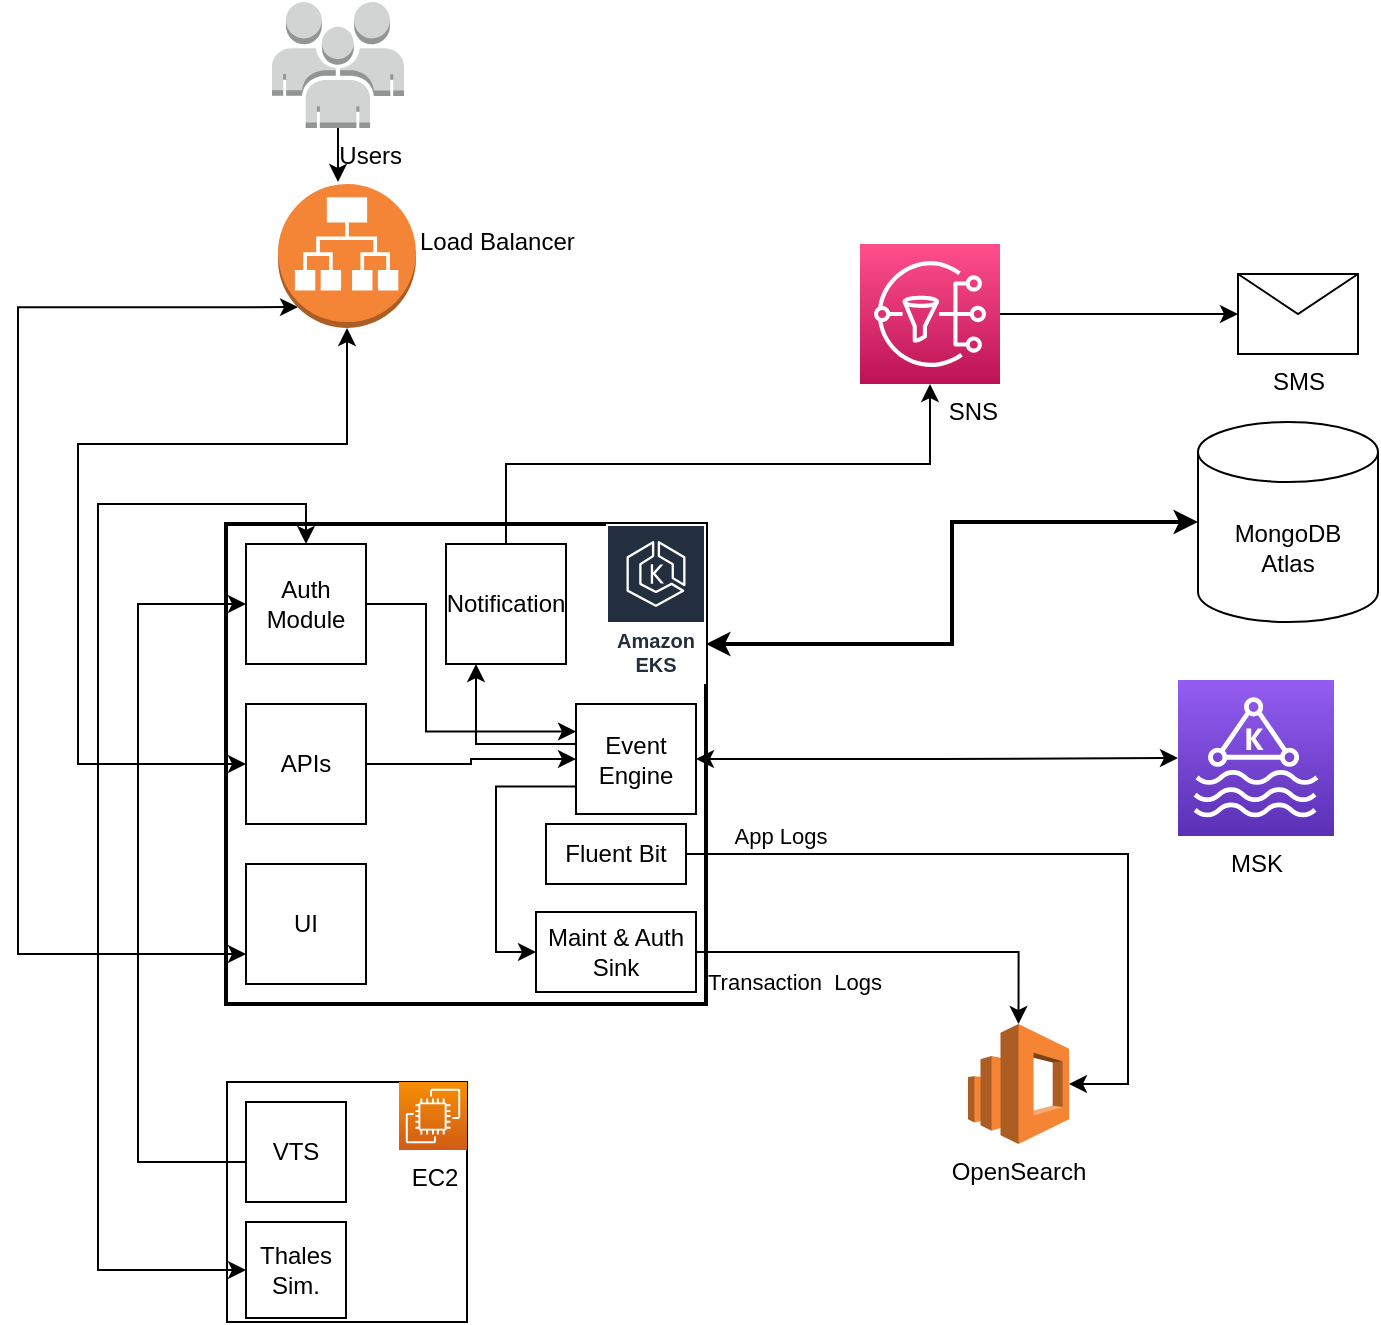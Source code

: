 <mxfile version="21.5.0" type="github">
  <diagram name="Page-1" id="r-T6OLwQH29qr_7euo9l">
    <mxGraphModel dx="1360" dy="795" grid="1" gridSize="10" guides="1" tooltips="1" connect="1" arrows="1" fold="1" page="1" pageScale="1" pageWidth="850" pageHeight="1100" math="0" shadow="0">
      <root>
        <mxCell id="0" />
        <mxCell id="1" parent="0" />
        <mxCell id="267FY8_DbEdwIJE1v3pF-6" style="edgeStyle=orthogonalEdgeStyle;rounded=0;orthogonalLoop=1;jettySize=auto;html=1;exitX=1;exitY=0.25;exitDx=0;exitDy=0;startArrow=classic;startFill=1;strokeWidth=2;" edge="1" parent="1" source="oR3EOA6jBZrTbAOyoPTf-1" target="oR3EOA6jBZrTbAOyoPTf-2">
          <mxGeometry relative="1" as="geometry" />
        </mxCell>
        <mxCell id="oR3EOA6jBZrTbAOyoPTf-1" value="" style="whiteSpace=wrap;html=1;aspect=fixed;strokeWidth=2;" parent="1" vertex="1">
          <mxGeometry x="114" y="271" width="240" height="240" as="geometry" />
        </mxCell>
        <mxCell id="oR3EOA6jBZrTbAOyoPTf-2" value="MongoDB&lt;br&gt;Atlas" style="shape=cylinder3;whiteSpace=wrap;html=1;boundedLbl=1;backgroundOutline=1;size=15;" parent="1" vertex="1">
          <mxGeometry x="600" y="220" width="90" height="100" as="geometry" />
        </mxCell>
        <mxCell id="oR3EOA6jBZrTbAOyoPTf-4" value="SMS" style="shape=message;html=1;html=1;outlineConnect=0;labelPosition=center;verticalLabelPosition=bottom;align=center;verticalAlign=top;" parent="1" vertex="1">
          <mxGeometry x="620" y="146" width="60" height="40" as="geometry" />
        </mxCell>
        <mxCell id="oR3EOA6jBZrTbAOyoPTf-30" style="edgeStyle=orthogonalEdgeStyle;rounded=0;orthogonalLoop=1;jettySize=auto;html=1;exitX=1;exitY=0.5;exitDx=0;exitDy=0;exitPerimeter=0;entryX=0;entryY=0.5;entryDx=0;entryDy=0;" parent="1" source="oR3EOA6jBZrTbAOyoPTf-5" target="oR3EOA6jBZrTbAOyoPTf-4" edge="1">
          <mxGeometry relative="1" as="geometry" />
        </mxCell>
        <mxCell id="oR3EOA6jBZrTbAOyoPTf-5" value="&lt;div align=&quot;right&quot;&gt;&lt;font color=&quot;#000000&quot;&gt;SNS&lt;/font&gt;&lt;/div&gt;" style="sketch=0;points=[[0,0,0],[0.25,0,0],[0.5,0,0],[0.75,0,0],[1,0,0],[0,1,0],[0.25,1,0],[0.5,1,0],[0.75,1,0],[1,1,0],[0,0.25,0],[0,0.5,0],[0,0.75,0],[1,0.25,0],[1,0.5,0],[1,0.75,0]];outlineConnect=0;fontColor=#232F3E;gradientColor=#FF4F8B;gradientDirection=north;fillColor=#BC1356;strokeColor=#ffffff;dashed=0;verticalLabelPosition=bottom;verticalAlign=top;align=right;html=1;fontSize=12;fontStyle=0;aspect=fixed;shape=mxgraph.aws4.resourceIcon;resIcon=mxgraph.aws4.sns;" parent="1" vertex="1">
          <mxGeometry x="431" y="131" width="70" height="70" as="geometry" />
        </mxCell>
        <mxCell id="oR3EOA6jBZrTbAOyoPTf-6" value="Amazon EKS" style="sketch=0;outlineConnect=0;fontColor=#232F3E;gradientColor=none;strokeColor=#ffffff;fillColor=#232F3E;dashed=0;verticalLabelPosition=middle;verticalAlign=bottom;align=center;html=1;whiteSpace=wrap;fontSize=10;fontStyle=1;spacing=3;shape=mxgraph.aws4.productIcon;prIcon=mxgraph.aws4.eks;" parent="1" vertex="1">
          <mxGeometry x="304" y="271" width="50" height="80" as="geometry" />
        </mxCell>
        <mxCell id="oR3EOA6jBZrTbAOyoPTf-8" value="OpenSearch" style="outlineConnect=0;dashed=0;verticalLabelPosition=bottom;verticalAlign=top;align=center;html=1;shape=mxgraph.aws3.elasticsearch_service;fillColor=#F58534;gradientColor=none;" parent="1" vertex="1">
          <mxGeometry x="485" y="521" width="50.5" height="60" as="geometry" />
        </mxCell>
        <mxCell id="oR3EOA6jBZrTbAOyoPTf-10" style="edgeStyle=orthogonalEdgeStyle;rounded=0;orthogonalLoop=1;jettySize=auto;html=1;exitX=1;exitY=0.5;exitDx=0;exitDy=0;entryX=0.5;entryY=0;entryDx=0;entryDy=0;entryPerimeter=0;" parent="1" source="oR3EOA6jBZrTbAOyoPTf-9" target="oR3EOA6jBZrTbAOyoPTf-8" edge="1">
          <mxGeometry relative="1" as="geometry">
            <mxPoint x="477.5" y="511" as="targetPoint" />
          </mxGeometry>
        </mxCell>
        <mxCell id="267FY8_DbEdwIJE1v3pF-2" value="&lt;div&gt;Transaction&amp;nbsp; Logs&lt;/div&gt;" style="edgeLabel;html=1;align=center;verticalAlign=middle;resizable=0;points=[];" vertex="1" connectable="0" parent="oR3EOA6jBZrTbAOyoPTf-10">
          <mxGeometry x="-0.503" y="-1" relative="1" as="geometry">
            <mxPoint y="14" as="offset" />
          </mxGeometry>
        </mxCell>
        <mxCell id="oR3EOA6jBZrTbAOyoPTf-9" value="Maint &amp;amp; Auth&lt;br&gt;Sink" style="rounded=0;whiteSpace=wrap;html=1;" parent="1" vertex="1">
          <mxGeometry x="269" y="465" width="80" height="40" as="geometry" />
        </mxCell>
        <mxCell id="oR3EOA6jBZrTbAOyoPTf-12" style="edgeStyle=orthogonalEdgeStyle;rounded=0;orthogonalLoop=1;jettySize=auto;html=1;exitX=1;exitY=0.5;exitDx=0;exitDy=0;" parent="1" source="oR3EOA6jBZrTbAOyoPTf-11" target="oR3EOA6jBZrTbAOyoPTf-8" edge="1">
          <mxGeometry relative="1" as="geometry">
            <Array as="points">
              <mxPoint x="565" y="436" />
            </Array>
          </mxGeometry>
        </mxCell>
        <mxCell id="267FY8_DbEdwIJE1v3pF-1" value="&lt;div&gt;App Logs&lt;/div&gt;" style="edgeLabel;html=1;align=center;verticalAlign=middle;resizable=0;points=[];" vertex="1" connectable="0" parent="oR3EOA6jBZrTbAOyoPTf-12">
          <mxGeometry x="-0.743" y="2" relative="1" as="geometry">
            <mxPoint y="-7" as="offset" />
          </mxGeometry>
        </mxCell>
        <mxCell id="oR3EOA6jBZrTbAOyoPTf-11" value="Fluent Bit" style="rounded=0;whiteSpace=wrap;html=1;" parent="1" vertex="1">
          <mxGeometry x="274" y="421" width="70" height="30" as="geometry" />
        </mxCell>
        <mxCell id="oR3EOA6jBZrTbAOyoPTf-24" style="edgeStyle=orthogonalEdgeStyle;rounded=0;orthogonalLoop=1;jettySize=auto;html=1;entryX=0;entryY=0.25;entryDx=0;entryDy=0;" parent="1" source="oR3EOA6jBZrTbAOyoPTf-13" target="oR3EOA6jBZrTbAOyoPTf-23" edge="1">
          <mxGeometry relative="1" as="geometry">
            <Array as="points">
              <mxPoint x="214" y="311" />
              <mxPoint x="214" y="375" />
            </Array>
          </mxGeometry>
        </mxCell>
        <mxCell id="oR3EOA6jBZrTbAOyoPTf-13" value="Auth Module" style="whiteSpace=wrap;html=1;aspect=fixed;" parent="1" vertex="1">
          <mxGeometry x="124" y="281" width="60" height="60" as="geometry" />
        </mxCell>
        <mxCell id="oR3EOA6jBZrTbAOyoPTf-25" style="edgeStyle=orthogonalEdgeStyle;rounded=0;orthogonalLoop=1;jettySize=auto;html=1;entryX=0;entryY=0.5;entryDx=0;entryDy=0;" parent="1" source="oR3EOA6jBZrTbAOyoPTf-14" target="oR3EOA6jBZrTbAOyoPTf-23" edge="1">
          <mxGeometry relative="1" as="geometry" />
        </mxCell>
        <mxCell id="oR3EOA6jBZrTbAOyoPTf-14" value="APIs" style="whiteSpace=wrap;html=1;aspect=fixed;" parent="1" vertex="1">
          <mxGeometry x="124" y="361" width="60" height="60" as="geometry" />
        </mxCell>
        <mxCell id="oR3EOA6jBZrTbAOyoPTf-15" value="UI" style="whiteSpace=wrap;html=1;aspect=fixed;" parent="1" vertex="1">
          <mxGeometry x="124" y="441" width="60" height="60" as="geometry" />
        </mxCell>
        <mxCell id="oR3EOA6jBZrTbAOyoPTf-20" style="edgeStyle=orthogonalEdgeStyle;rounded=0;orthogonalLoop=1;jettySize=auto;html=1;exitX=0.5;exitY=1;exitDx=0;exitDy=0;exitPerimeter=0;entryX=0;entryY=0.5;entryDx=0;entryDy=0;startArrow=classic;startFill=1;" parent="1" source="oR3EOA6jBZrTbAOyoPTf-19" target="oR3EOA6jBZrTbAOyoPTf-14" edge="1">
          <mxGeometry relative="1" as="geometry">
            <Array as="points">
              <mxPoint x="175" y="231" />
              <mxPoint x="40" y="231" />
              <mxPoint x="40" y="391" />
            </Array>
          </mxGeometry>
        </mxCell>
        <mxCell id="oR3EOA6jBZrTbAOyoPTf-21" style="edgeStyle=orthogonalEdgeStyle;rounded=0;orthogonalLoop=1;jettySize=auto;html=1;exitX=0.145;exitY=0.855;exitDx=0;exitDy=0;exitPerimeter=0;entryX=0;entryY=0.75;entryDx=0;entryDy=0;startArrow=classic;startFill=1;" parent="1" source="oR3EOA6jBZrTbAOyoPTf-19" target="oR3EOA6jBZrTbAOyoPTf-15" edge="1">
          <mxGeometry relative="1" as="geometry">
            <Array as="points">
              <mxPoint x="10" y="163" />
              <mxPoint x="10" y="486" />
            </Array>
          </mxGeometry>
        </mxCell>
        <mxCell id="oR3EOA6jBZrTbAOyoPTf-19" value="&lt;div align=&quot;center&quot;&gt;Load Balancer&lt;/div&gt;&lt;div align=&quot;right&quot;&gt;&lt;br&gt;&lt;/div&gt;" style="outlineConnect=0;dashed=0;verticalLabelPosition=middle;verticalAlign=middle;align=left;html=1;shape=mxgraph.aws3.application_load_balancer;fillColor=#F58536;gradientColor=none;labelPosition=right;" parent="1" vertex="1">
          <mxGeometry x="140" y="101" width="69" height="72" as="geometry" />
        </mxCell>
        <mxCell id="oR3EOA6jBZrTbAOyoPTf-29" style="edgeStyle=orthogonalEdgeStyle;rounded=0;orthogonalLoop=1;jettySize=auto;html=1;exitX=0.5;exitY=0;exitDx=0;exitDy=0;" parent="1" source="oR3EOA6jBZrTbAOyoPTf-22" target="oR3EOA6jBZrTbAOyoPTf-5" edge="1">
          <mxGeometry relative="1" as="geometry" />
        </mxCell>
        <mxCell id="oR3EOA6jBZrTbAOyoPTf-22" value="Notification" style="whiteSpace=wrap;html=1;aspect=fixed;" parent="1" vertex="1">
          <mxGeometry x="224" y="281" width="60" height="60" as="geometry" />
        </mxCell>
        <mxCell id="oR3EOA6jBZrTbAOyoPTf-26" style="edgeStyle=orthogonalEdgeStyle;rounded=0;orthogonalLoop=1;jettySize=auto;html=1;exitX=0;exitY=0.75;exitDx=0;exitDy=0;entryX=0;entryY=0.5;entryDx=0;entryDy=0;" parent="1" source="oR3EOA6jBZrTbAOyoPTf-23" target="oR3EOA6jBZrTbAOyoPTf-9" edge="1">
          <mxGeometry relative="1" as="geometry" />
        </mxCell>
        <mxCell id="oR3EOA6jBZrTbAOyoPTf-28" style="edgeStyle=orthogonalEdgeStyle;rounded=0;orthogonalLoop=1;jettySize=auto;html=1;entryX=0.25;entryY=1;entryDx=0;entryDy=0;" parent="1" source="oR3EOA6jBZrTbAOyoPTf-23" target="oR3EOA6jBZrTbAOyoPTf-22" edge="1">
          <mxGeometry relative="1" as="geometry">
            <Array as="points">
              <mxPoint x="239" y="381" />
            </Array>
          </mxGeometry>
        </mxCell>
        <mxCell id="oR3EOA6jBZrTbAOyoPTf-42" style="edgeStyle=orthogonalEdgeStyle;rounded=0;orthogonalLoop=1;jettySize=auto;html=1;startArrow=classic;startFill=1;" parent="1" source="oR3EOA6jBZrTbAOyoPTf-23" target="oR3EOA6jBZrTbAOyoPTf-41" edge="1">
          <mxGeometry relative="1" as="geometry" />
        </mxCell>
        <mxCell id="oR3EOA6jBZrTbAOyoPTf-23" value="Event Engine" style="whiteSpace=wrap;html=1;aspect=fixed;" parent="1" vertex="1">
          <mxGeometry x="289" y="361" width="60" height="55" as="geometry" />
        </mxCell>
        <mxCell id="oR3EOA6jBZrTbAOyoPTf-33" style="edgeStyle=orthogonalEdgeStyle;rounded=0;orthogonalLoop=1;jettySize=auto;html=1;exitX=0.5;exitY=1;exitDx=0;exitDy=0;exitPerimeter=0;" parent="1" source="oR3EOA6jBZrTbAOyoPTf-32" edge="1">
          <mxGeometry relative="1" as="geometry">
            <mxPoint x="170" y="100" as="targetPoint" />
          </mxGeometry>
        </mxCell>
        <mxCell id="oR3EOA6jBZrTbAOyoPTf-32" value="&lt;div align=&quot;right&quot;&gt;Users&lt;/div&gt;" style="outlineConnect=0;dashed=0;verticalLabelPosition=bottom;verticalAlign=top;align=right;html=1;shape=mxgraph.aws3.users;fillColor=#D2D3D3;gradientColor=none;" parent="1" vertex="1">
          <mxGeometry x="137" y="10" width="66" height="63" as="geometry" />
        </mxCell>
        <mxCell id="oR3EOA6jBZrTbAOyoPTf-34" value="" style="whiteSpace=wrap;html=1;aspect=fixed;" parent="1" vertex="1">
          <mxGeometry x="114.5" y="550" width="120" height="120" as="geometry" />
        </mxCell>
        <mxCell id="oR3EOA6jBZrTbAOyoPTf-35" value="&lt;font color=&quot;#000000&quot;&gt;EC2&lt;/font&gt;" style="sketch=0;points=[[0,0,0],[0.25,0,0],[0.5,0,0],[0.75,0,0],[1,0,0],[0,1,0],[0.25,1,0],[0.5,1,0],[0.75,1,0],[1,1,0],[0,0.25,0],[0,0.5,0],[0,0.75,0],[1,0.25,0],[1,0.5,0],[1,0.75,0]];outlineConnect=0;fontColor=#232F3E;gradientColor=#F78E04;gradientDirection=north;fillColor=#D05C17;strokeColor=#ffffff;dashed=0;verticalLabelPosition=bottom;verticalAlign=top;align=center;html=1;fontSize=12;fontStyle=0;aspect=fixed;shape=mxgraph.aws4.resourceIcon;resIcon=mxgraph.aws4.ec2;" parent="1" vertex="1">
          <mxGeometry x="200.5" y="550" width="34" height="34" as="geometry" />
        </mxCell>
        <mxCell id="oR3EOA6jBZrTbAOyoPTf-39" style="edgeStyle=orthogonalEdgeStyle;rounded=0;orthogonalLoop=1;jettySize=auto;html=1;entryX=0;entryY=0.5;entryDx=0;entryDy=0;" parent="1" source="oR3EOA6jBZrTbAOyoPTf-36" target="oR3EOA6jBZrTbAOyoPTf-13" edge="1">
          <mxGeometry relative="1" as="geometry">
            <Array as="points">
              <mxPoint x="70" y="590" />
              <mxPoint x="70" y="311" />
            </Array>
          </mxGeometry>
        </mxCell>
        <mxCell id="oR3EOA6jBZrTbAOyoPTf-36" value="VTS" style="whiteSpace=wrap;html=1;aspect=fixed;" parent="1" vertex="1">
          <mxGeometry x="124" y="560" width="50" height="50" as="geometry" />
        </mxCell>
        <mxCell id="oR3EOA6jBZrTbAOyoPTf-40" style="edgeStyle=orthogonalEdgeStyle;rounded=0;orthogonalLoop=1;jettySize=auto;html=1;exitX=0;exitY=0.5;exitDx=0;exitDy=0;entryX=0.5;entryY=0;entryDx=0;entryDy=0;startArrow=classic;startFill=1;" parent="1" source="oR3EOA6jBZrTbAOyoPTf-37" target="oR3EOA6jBZrTbAOyoPTf-13" edge="1">
          <mxGeometry relative="1" as="geometry">
            <Array as="points">
              <mxPoint x="50" y="644" />
              <mxPoint x="50" y="261" />
              <mxPoint x="154" y="261" />
            </Array>
          </mxGeometry>
        </mxCell>
        <mxCell id="oR3EOA6jBZrTbAOyoPTf-37" value="Thales&lt;br&gt;Sim." style="whiteSpace=wrap;html=1;aspect=fixed;" parent="1" vertex="1">
          <mxGeometry x="124" y="620" width="50" height="48" as="geometry" />
        </mxCell>
        <mxCell id="oR3EOA6jBZrTbAOyoPTf-41" value="&lt;font color=&quot;#000000&quot;&gt;&lt;span style=&quot;background-color: rgb(255, 255, 255);&quot;&gt;MSK&lt;/span&gt;&lt;/font&gt;" style="sketch=0;points=[[0,0,0],[0.25,0,0],[0.5,0,0],[0.75,0,0],[1,0,0],[0,1,0],[0.25,1,0],[0.5,1,0],[0.75,1,0],[1,1,0],[0,0.25,0],[0,0.5,0],[0,0.75,0],[1,0.25,0],[1,0.5,0],[1,0.75,0]];outlineConnect=0;fontColor=#232F3E;gradientColor=#945DF2;gradientDirection=north;fillColor=#5A30B5;strokeColor=#ffffff;dashed=0;verticalLabelPosition=bottom;verticalAlign=top;align=center;html=1;fontSize=12;fontStyle=0;aspect=fixed;shape=mxgraph.aws4.resourceIcon;resIcon=mxgraph.aws4.managed_streaming_for_kafka;" parent="1" vertex="1">
          <mxGeometry x="590" y="349" width="78" height="78" as="geometry" />
        </mxCell>
      </root>
    </mxGraphModel>
  </diagram>
</mxfile>
